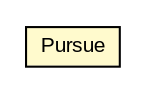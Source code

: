 #!/usr/local/bin/dot
#
# Class diagram 
# Generated by UMLGraph version 5.1 (http://www.umlgraph.org/)
#

digraph G {
	edge [fontname="arial",fontsize=10,labelfontname="arial",labelfontsize=10];
	node [fontname="arial",fontsize=10,shape=plaintext];
	nodesep=0.25;
	ranksep=0.5;
	// com.mycompany.utbotcontest.Pursue
	c77 [label=<<table title="com.mycompany.utbotcontest.Pursue" border="0" cellborder="1" cellspacing="0" cellpadding="2" port="p" bgcolor="lemonChiffon" href="./Pursue.html">
		<tr><td><table border="0" cellspacing="0" cellpadding="1">
<tr><td align="center" balign="center"> Pursue </td></tr>
		</table></td></tr>
		</table>>, fontname="arial", fontcolor="black", fontsize=10.0];
}


